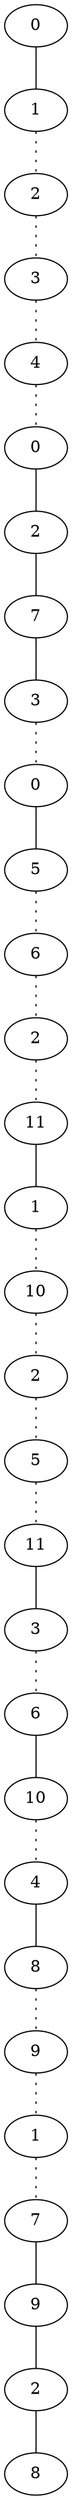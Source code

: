 graph {
a0 -- a1;
a1 -- a2 [style=dotted];
a2 -- a3 [style=dotted];
a3 -- a4 [style=dotted];
a4 -- a5 [style=dotted];
a5 -- a6;
a6 -- a7;
a7 -- a8;
a8 -- a9 [style=dotted];
a9 -- a10;
a10 -- a11 [style=dotted];
a11 -- a12 [style=dotted];
a12 -- a13 [style=dotted];
a13 -- a14;
a14 -- a15 [style=dotted];
a15 -- a16 [style=dotted];
a16 -- a17 [style=dotted];
a17 -- a18 [style=dotted];
a18 -- a19;
a19 -- a20 [style=dotted];
a20 -- a21;
a21 -- a22 [style=dotted];
a22 -- a23;
a23 -- a24 [style=dotted];
a24 -- a25 [style=dotted];
a25 -- a26 [style=dotted];
a26 -- a27;
a27 -- a28;
a28 -- a29;
a0[label=0];
a1[label=1];
a2[label=2];
a3[label=3];
a4[label=4];
a5[label=0];
a6[label=2];
a7[label=7];
a8[label=3];
a9[label=0];
a10[label=5];
a11[label=6];
a12[label=2];
a13[label=11];
a14[label=1];
a15[label=10];
a16[label=2];
a17[label=5];
a18[label=11];
a19[label=3];
a20[label=6];
a21[label=10];
a22[label=4];
a23[label=8];
a24[label=9];
a25[label=1];
a26[label=7];
a27[label=9];
a28[label=2];
a29[label=8];
}

